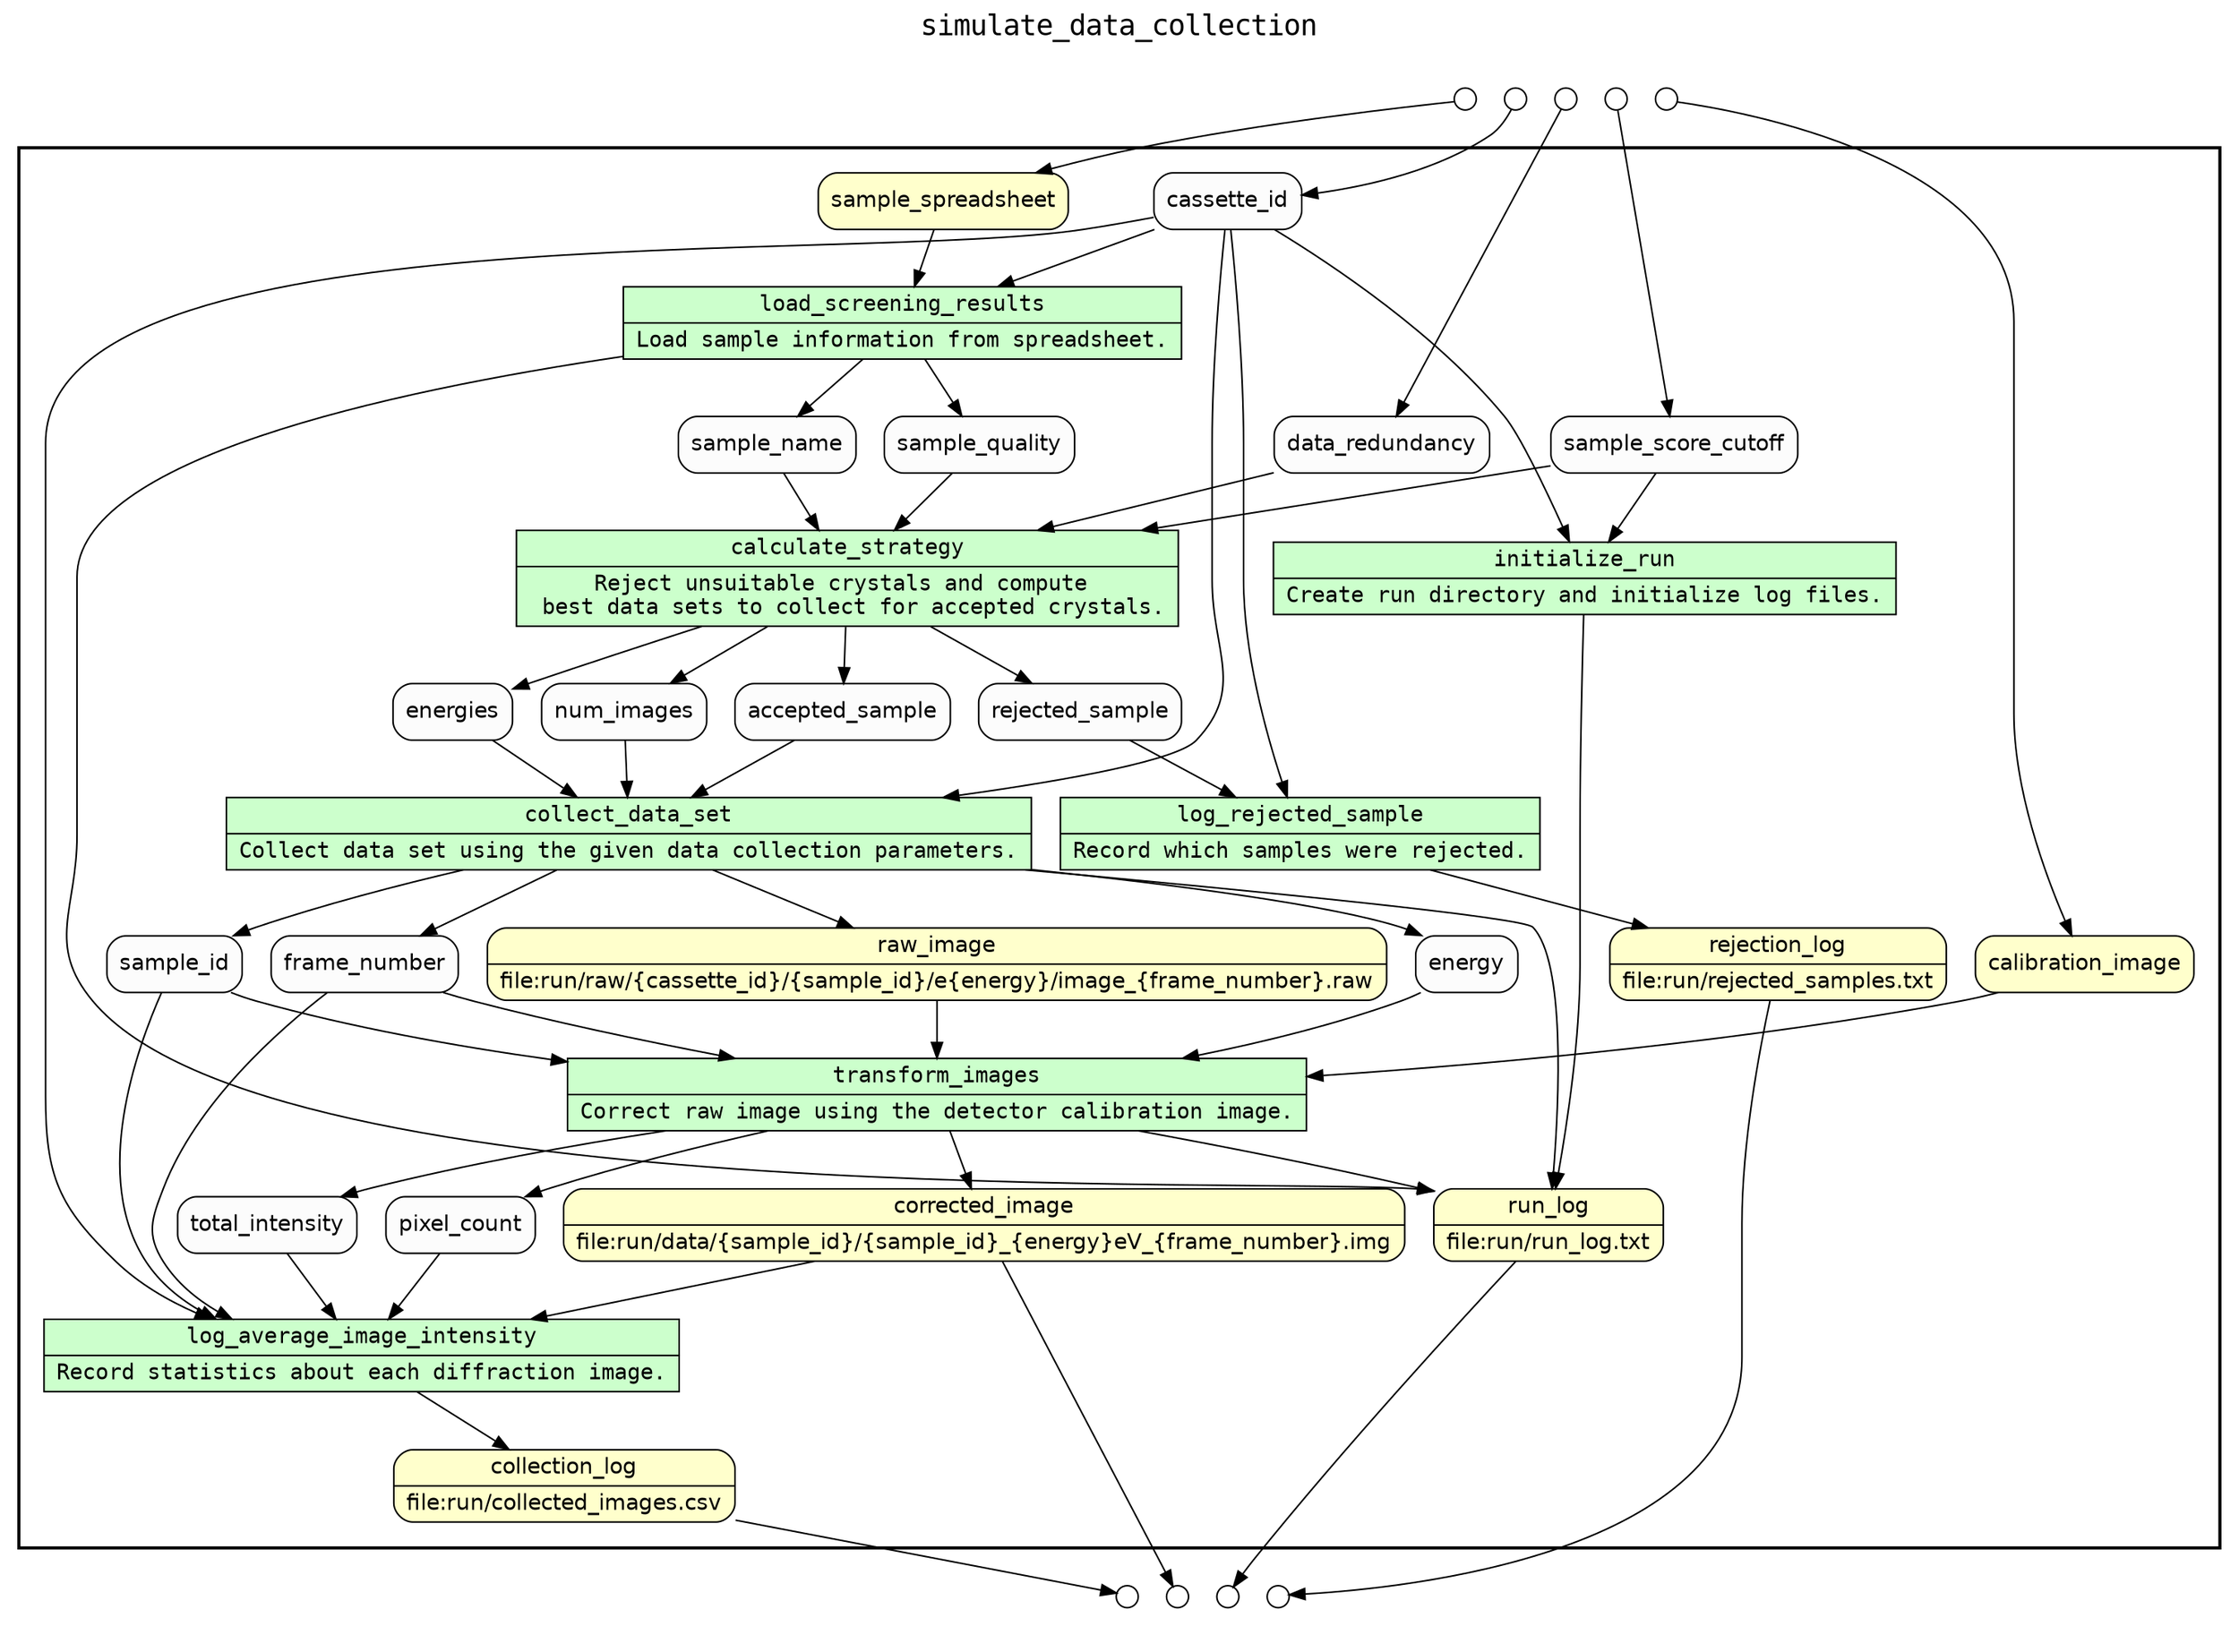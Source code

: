 
/* Start of top-level graph */
digraph Workflow {
rankdir=TB

/* Title for graph */
fontname=Courier; fontsize=18; labelloc=t
label=simulate_data_collection

/* Start of double cluster for drawing box around nodes in workflow */
subgraph cluster_workflow_box_outer { label=""; color=black; penwidth=2
subgraph cluster_workflow_box_inner { label=""; penwidth=0

/* Style for nodes representing atomic programs in workflow */
node[shape=box style=filled fillcolor="#CCFFCC" peripheries=1 fontname=Courier]

/* Nodes representing atomic programs in workflow */
initialize_run [shape=record rankdir=LR label="{<f0> initialize_run |<f1> Create run directory and initialize log files.}"];
load_screening_results [shape=record rankdir=LR label="{<f0> load_screening_results |<f1> Load sample information from spreadsheet.}"];
calculate_strategy [shape=record rankdir=LR label="{<f0> calculate_strategy |<f1> Reject unsuitable crystals and compute \n best data sets to collect for accepted crystals.}"];
log_rejected_sample [shape=record rankdir=LR label="{<f0> log_rejected_sample |<f1> Record which samples were rejected.}"];
collect_data_set [shape=record rankdir=LR label="{<f0> collect_data_set |<f1> Collect data set using the given data collection parameters.}"];
transform_images [shape=record rankdir=LR label="{<f0> transform_images |<f1> Correct raw image using the detector calibration image.}"];
log_average_image_intensity [shape=record rankdir=LR label="{<f0> log_average_image_intensity |<f1> Record statistics about each diffraction image.}"];

/* Style for nodes representing non-parameter data channels in workflow */
node[shape=box style="rounded,filled" fillcolor="#FFFFCC" peripheries=1 fontname=Helvetica]

/* Nodes for non-parameter data channels in workflow */
corrected_image [shape=record rankdir=LR label="{<f0> corrected_image |<f1> file\:run/data/\{sample_id\}/\{sample_id\}_\{energy\}eV_\{frame_number\}.img}"];
run_log [shape=record rankdir=LR label="{<f0> run_log |<f1> file\:run/run_log.txt}"];
collection_log [shape=record rankdir=LR label="{<f0> collection_log |<f1> file\:run/collected_images.csv}"];
rejection_log [shape=record rankdir=LR label="{<f0> rejection_log |<f1> file\:run/rejected_samples.txt}"];
sample_spreadsheet
raw_image [shape=record rankdir=LR label="{<f0> raw_image |<f1> file\:run/raw/\{cassette_id\}/\{sample_id\}/e\{energy\}/image_\{frame_number\}.raw}"];
calibration_image

/* Style for nodes representing parameter channels in workflow */
node[shape=box style="rounded,filled" fillcolor="#FCFCFC" peripheries=1 fontname=Helvetica]

/* Nodes representing parameter channels in workflow */
cassette_id
sample_score_cutoff
data_redundancy
sample_name
sample_quality
rejected_sample
num_images
accepted_sample
energies
sample_id
energy
frame_number
total_intensity
pixel_count

/* Edges representing connections between programs and channels */
initialize_run -> run_log
cassette_id -> initialize_run
sample_score_cutoff -> initialize_run
load_screening_results -> sample_name
load_screening_results -> sample_quality
load_screening_results -> run_log
cassette_id -> load_screening_results
sample_spreadsheet -> load_screening_results
calculate_strategy -> accepted_sample
calculate_strategy -> rejected_sample
calculate_strategy -> num_images
calculate_strategy -> energies
sample_score_cutoff -> calculate_strategy
data_redundancy -> calculate_strategy
sample_name -> calculate_strategy
sample_quality -> calculate_strategy
log_rejected_sample -> rejection_log
cassette_id -> log_rejected_sample
rejected_sample -> log_rejected_sample
collect_data_set -> sample_id
collect_data_set -> energy
collect_data_set -> frame_number
collect_data_set -> raw_image
collect_data_set -> run_log
cassette_id -> collect_data_set
num_images -> collect_data_set
accepted_sample -> collect_data_set
energies -> collect_data_set
transform_images -> corrected_image
transform_images -> total_intensity
transform_images -> pixel_count
transform_images -> run_log
sample_id -> transform_images
energy -> transform_images
frame_number -> transform_images
raw_image -> transform_images
calibration_image -> transform_images
log_average_image_intensity -> collection_log
cassette_id -> log_average_image_intensity
sample_id -> log_average_image_intensity
frame_number -> log_average_image_intensity
total_intensity -> log_average_image_intensity
pixel_count -> log_average_image_intensity
corrected_image -> log_average_image_intensity

/* End of double cluster for drawing box around nodes in workflow */
}}

/* Hidden double-cluster for grouping workflow input ports */
subgraph cluster_input_ports_group_outer { label=""; penwidth=0
subgraph cluster_input_ports_group_inner { label=""; penwidth=0

/* Style for nodes representing workflow input ports */
node[shape=circle style="rounded,filled" fillcolor="#FFFFFF" peripheries=1 fontname=Helvetica width=0.2]

/* Nodes representing workflow input ports */
cassette_id_input_port [label=""]
sample_score_cutoff_input_port [label=""]
data_redundancy_input_port [label=""]
sample_spreadsheet_input_port [label=""]
calibration_image_input_port [label=""]

/* End of double-cluster for grouping workflow input ports */
}}

/* Hidden double-cluster for grouping workflow output ports */
subgraph cluster_output_ports_group_outer { label=""; penwidth=0
subgraph cluster_output_ports_group_inner { label=""; penwidth=0

/* Style for nodes representing workflow output ports */
node[shape=circle style="rounded,filled" fillcolor="#FFFFFF" peripheries=1 fontname=Helvetica width=0.2]

/* Nodes representing workflow output ports */
corrected_image_output_port [label=""]
run_log_output_port [label=""]
collection_log_output_port [label=""]
rejection_log_output_port [label=""]

/* End of double-cluster for grouping workflow output ports */
}}

/* Edges from input ports to channels */
cassette_id_input_port -> cassette_id
sample_score_cutoff_input_port -> sample_score_cutoff
data_redundancy_input_port -> data_redundancy
sample_spreadsheet_input_port -> sample_spreadsheet
calibration_image_input_port -> calibration_image

/* Edges from channels to output ports */
corrected_image -> corrected_image_output_port
run_log -> run_log_output_port
collection_log -> collection_log_output_port
rejection_log -> rejection_log_output_port

/* End of top-level graph */
}
